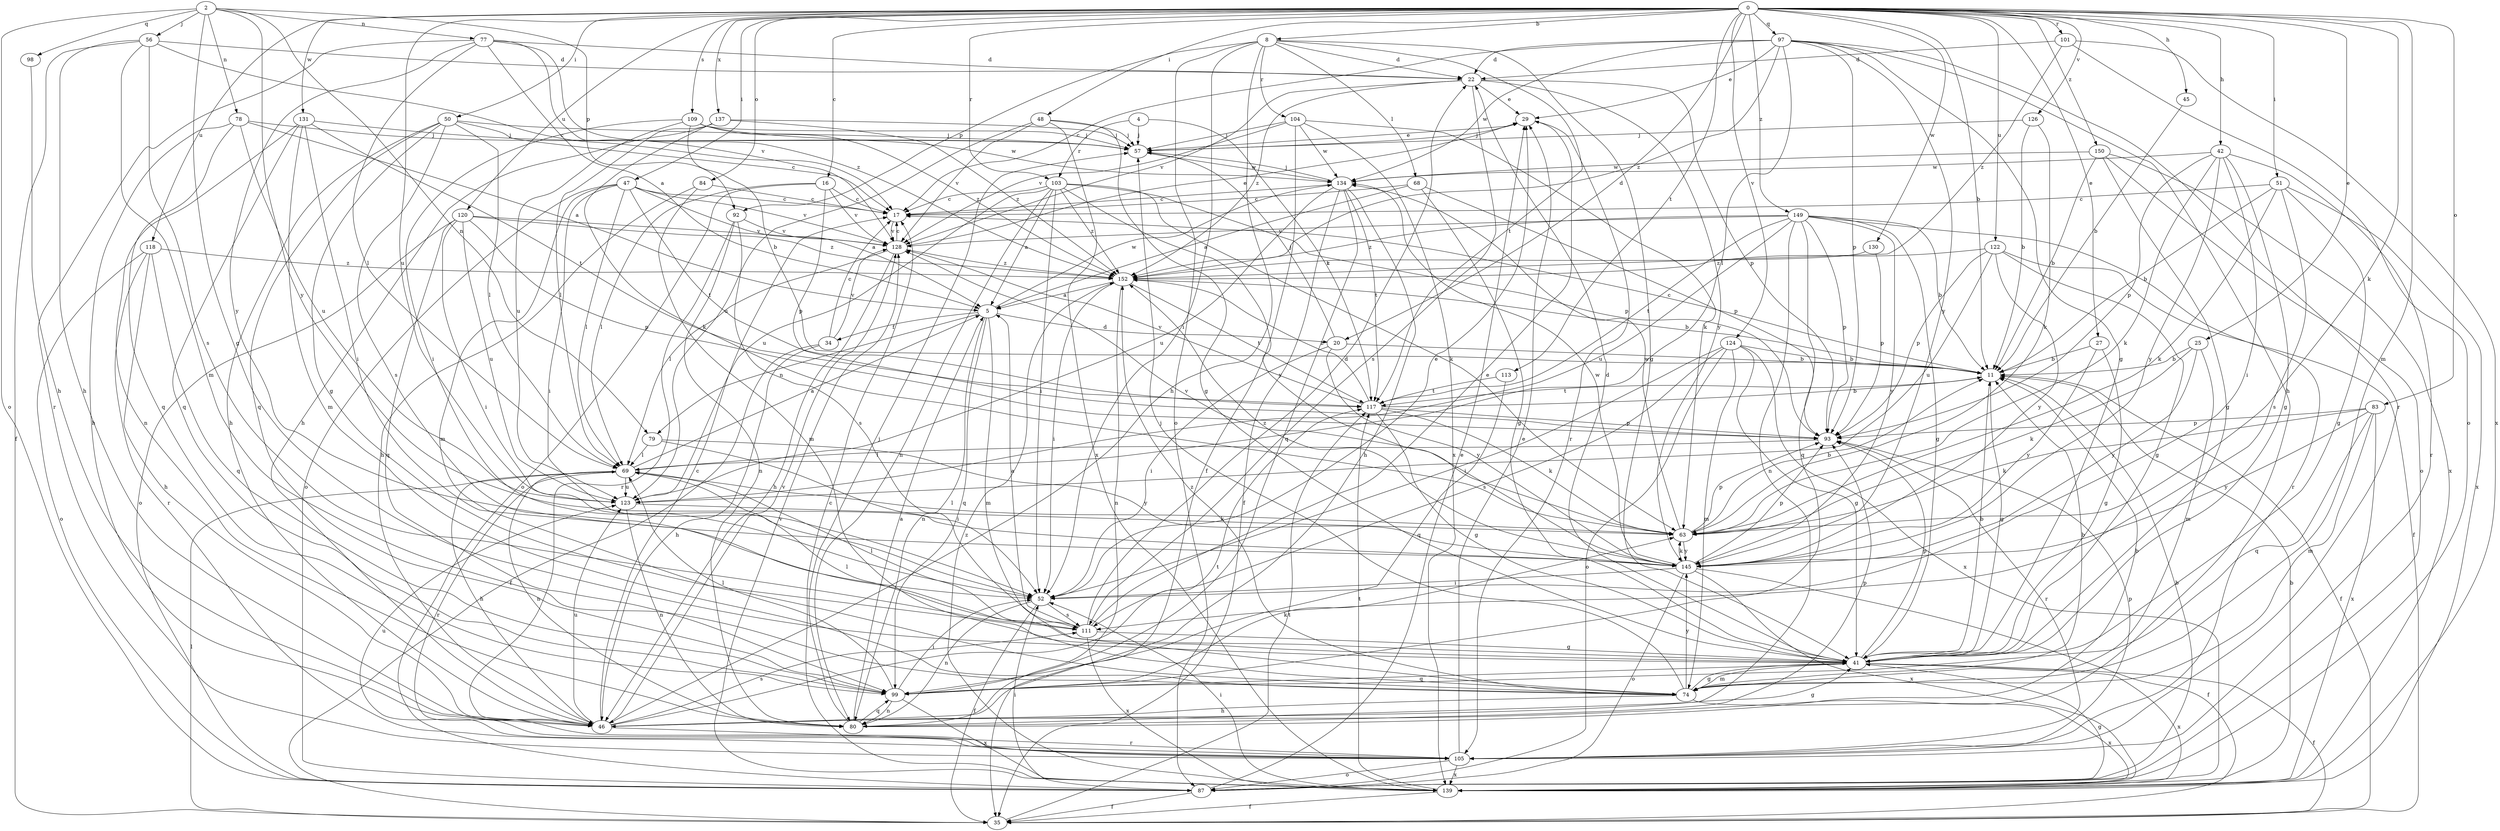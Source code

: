 strict digraph  {
0;
2;
4;
5;
8;
11;
16;
17;
20;
22;
25;
27;
29;
34;
35;
41;
42;
45;
46;
47;
48;
50;
51;
52;
56;
57;
63;
68;
69;
74;
77;
78;
79;
80;
83;
84;
87;
92;
93;
97;
98;
99;
101;
103;
104;
105;
109;
111;
113;
117;
118;
120;
122;
123;
124;
126;
128;
130;
131;
134;
137;
139;
145;
149;
150;
152;
0 -> 8  [label=b];
0 -> 11  [label=b];
0 -> 16  [label=c];
0 -> 20  [label=d];
0 -> 25  [label=e];
0 -> 27  [label=e];
0 -> 42  [label=h];
0 -> 45  [label=h];
0 -> 47  [label=i];
0 -> 48  [label=i];
0 -> 50  [label=i];
0 -> 51  [label=i];
0 -> 63  [label=k];
0 -> 74  [label=m];
0 -> 83  [label=o];
0 -> 84  [label=o];
0 -> 97  [label=q];
0 -> 101  [label=r];
0 -> 103  [label=r];
0 -> 109  [label=s];
0 -> 113  [label=t];
0 -> 118  [label=u];
0 -> 120  [label=u];
0 -> 122  [label=u];
0 -> 123  [label=u];
0 -> 124  [label=v];
0 -> 126  [label=v];
0 -> 130  [label=w];
0 -> 131  [label=w];
0 -> 137  [label=x];
0 -> 149  [label=z];
0 -> 150  [label=z];
2 -> 41  [label=g];
2 -> 56  [label=j];
2 -> 77  [label=n];
2 -> 78  [label=n];
2 -> 79  [label=n];
2 -> 87  [label=o];
2 -> 92  [label=p];
2 -> 98  [label=q];
2 -> 145  [label=y];
4 -> 57  [label=j];
4 -> 103  [label=r];
4 -> 117  [label=t];
5 -> 20  [label=d];
5 -> 34  [label=f];
5 -> 74  [label=m];
5 -> 79  [label=n];
5 -> 80  [label=n];
5 -> 99  [label=q];
5 -> 134  [label=w];
8 -> 22  [label=d];
8 -> 41  [label=g];
8 -> 46  [label=h];
8 -> 52  [label=i];
8 -> 68  [label=l];
8 -> 87  [label=o];
8 -> 92  [label=p];
8 -> 104  [label=r];
8 -> 117  [label=t];
11 -> 17  [label=c];
11 -> 35  [label=f];
11 -> 41  [label=g];
11 -> 117  [label=t];
16 -> 17  [label=c];
16 -> 69  [label=l];
16 -> 87  [label=o];
16 -> 93  [label=p];
16 -> 128  [label=v];
17 -> 128  [label=v];
20 -> 11  [label=b];
20 -> 52  [label=i];
20 -> 57  [label=j];
20 -> 145  [label=y];
22 -> 29  [label=e];
22 -> 93  [label=p];
22 -> 111  [label=s];
22 -> 128  [label=v];
22 -> 145  [label=y];
22 -> 152  [label=z];
25 -> 11  [label=b];
25 -> 63  [label=k];
25 -> 74  [label=m];
25 -> 145  [label=y];
27 -> 11  [label=b];
27 -> 41  [label=g];
27 -> 145  [label=y];
29 -> 57  [label=j];
29 -> 105  [label=r];
34 -> 17  [label=c];
34 -> 35  [label=f];
34 -> 46  [label=h];
34 -> 128  [label=v];
35 -> 69  [label=l];
35 -> 117  [label=t];
41 -> 11  [label=b];
41 -> 22  [label=d];
41 -> 35  [label=f];
41 -> 69  [label=l];
41 -> 74  [label=m];
41 -> 93  [label=p];
41 -> 99  [label=q];
41 -> 139  [label=x];
42 -> 41  [label=g];
42 -> 52  [label=i];
42 -> 63  [label=k];
42 -> 93  [label=p];
42 -> 105  [label=r];
42 -> 134  [label=w];
42 -> 145  [label=y];
45 -> 11  [label=b];
46 -> 17  [label=c];
46 -> 41  [label=g];
46 -> 105  [label=r];
46 -> 111  [label=s];
46 -> 117  [label=t];
46 -> 123  [label=u];
46 -> 128  [label=v];
47 -> 5  [label=a];
47 -> 17  [label=c];
47 -> 52  [label=i];
47 -> 69  [label=l];
47 -> 74  [label=m];
47 -> 87  [label=o];
47 -> 117  [label=t];
47 -> 128  [label=v];
48 -> 41  [label=g];
48 -> 57  [label=j];
48 -> 123  [label=u];
48 -> 128  [label=v];
48 -> 139  [label=x];
50 -> 17  [label=c];
50 -> 41  [label=g];
50 -> 46  [label=h];
50 -> 57  [label=j];
50 -> 69  [label=l];
50 -> 99  [label=q];
50 -> 111  [label=s];
51 -> 11  [label=b];
51 -> 17  [label=c];
51 -> 41  [label=g];
51 -> 63  [label=k];
51 -> 111  [label=s];
51 -> 139  [label=x];
52 -> 29  [label=e];
52 -> 35  [label=f];
52 -> 80  [label=n];
52 -> 111  [label=s];
56 -> 17  [label=c];
56 -> 22  [label=d];
56 -> 35  [label=f];
56 -> 46  [label=h];
56 -> 74  [label=m];
56 -> 111  [label=s];
57 -> 29  [label=e];
57 -> 134  [label=w];
63 -> 11  [label=b];
63 -> 69  [label=l];
63 -> 93  [label=p];
63 -> 128  [label=v];
63 -> 134  [label=w];
63 -> 145  [label=y];
68 -> 5  [label=a];
68 -> 17  [label=c];
68 -> 41  [label=g];
68 -> 93  [label=p];
69 -> 5  [label=a];
69 -> 46  [label=h];
69 -> 80  [label=n];
69 -> 105  [label=r];
69 -> 123  [label=u];
74 -> 11  [label=b];
74 -> 41  [label=g];
74 -> 46  [label=h];
74 -> 57  [label=j];
74 -> 139  [label=x];
74 -> 145  [label=y];
74 -> 152  [label=z];
77 -> 5  [label=a];
77 -> 22  [label=d];
77 -> 69  [label=l];
77 -> 105  [label=r];
77 -> 128  [label=v];
77 -> 145  [label=y];
77 -> 152  [label=z];
78 -> 5  [label=a];
78 -> 46  [label=h];
78 -> 57  [label=j];
78 -> 99  [label=q];
78 -> 123  [label=u];
79 -> 52  [label=i];
79 -> 69  [label=l];
79 -> 145  [label=y];
80 -> 5  [label=a];
80 -> 11  [label=b];
80 -> 57  [label=j];
80 -> 93  [label=p];
80 -> 99  [label=q];
83 -> 63  [label=k];
83 -> 74  [label=m];
83 -> 93  [label=p];
83 -> 99  [label=q];
83 -> 139  [label=x];
83 -> 145  [label=y];
84 -> 17  [label=c];
84 -> 46  [label=h];
84 -> 74  [label=m];
87 -> 11  [label=b];
87 -> 29  [label=e];
87 -> 35  [label=f];
87 -> 41  [label=g];
87 -> 52  [label=i];
92 -> 80  [label=n];
92 -> 105  [label=r];
92 -> 111  [label=s];
92 -> 128  [label=v];
93 -> 69  [label=l];
93 -> 105  [label=r];
97 -> 17  [label=c];
97 -> 22  [label=d];
97 -> 29  [label=e];
97 -> 41  [label=g];
97 -> 46  [label=h];
97 -> 69  [label=l];
97 -> 93  [label=p];
97 -> 105  [label=r];
97 -> 134  [label=w];
97 -> 145  [label=y];
97 -> 152  [label=z];
98 -> 46  [label=h];
99 -> 52  [label=i];
99 -> 63  [label=k];
99 -> 69  [label=l];
99 -> 80  [label=n];
99 -> 139  [label=x];
101 -> 22  [label=d];
101 -> 87  [label=o];
101 -> 139  [label=x];
101 -> 152  [label=z];
103 -> 5  [label=a];
103 -> 17  [label=c];
103 -> 52  [label=i];
103 -> 63  [label=k];
103 -> 80  [label=n];
103 -> 93  [label=p];
103 -> 123  [label=u];
103 -> 145  [label=y];
103 -> 152  [label=z];
104 -> 35  [label=f];
104 -> 57  [label=j];
104 -> 63  [label=k];
104 -> 128  [label=v];
104 -> 134  [label=w];
104 -> 139  [label=x];
105 -> 29  [label=e];
105 -> 87  [label=o];
105 -> 93  [label=p];
105 -> 123  [label=u];
105 -> 139  [label=x];
109 -> 11  [label=b];
109 -> 52  [label=i];
109 -> 57  [label=j];
109 -> 123  [label=u];
109 -> 134  [label=w];
109 -> 152  [label=z];
111 -> 5  [label=a];
111 -> 22  [label=d];
111 -> 29  [label=e];
111 -> 41  [label=g];
111 -> 69  [label=l];
111 -> 139  [label=x];
113 -> 99  [label=q];
113 -> 117  [label=t];
117 -> 11  [label=b];
117 -> 41  [label=g];
117 -> 63  [label=k];
117 -> 93  [label=p];
117 -> 128  [label=v];
117 -> 152  [label=z];
118 -> 46  [label=h];
118 -> 87  [label=o];
118 -> 99  [label=q];
118 -> 105  [label=r];
118 -> 152  [label=z];
120 -> 52  [label=i];
120 -> 87  [label=o];
120 -> 93  [label=p];
120 -> 99  [label=q];
120 -> 123  [label=u];
120 -> 128  [label=v];
120 -> 152  [label=z];
122 -> 35  [label=f];
122 -> 41  [label=g];
122 -> 93  [label=p];
122 -> 123  [label=u];
122 -> 145  [label=y];
122 -> 152  [label=z];
123 -> 63  [label=k];
123 -> 80  [label=n];
124 -> 11  [label=b];
124 -> 41  [label=g];
124 -> 52  [label=i];
124 -> 74  [label=m];
124 -> 87  [label=o];
124 -> 111  [label=s];
124 -> 139  [label=x];
126 -> 11  [label=b];
126 -> 57  [label=j];
126 -> 63  [label=k];
128 -> 17  [label=c];
128 -> 29  [label=e];
128 -> 46  [label=h];
128 -> 69  [label=l];
128 -> 152  [label=z];
130 -> 93  [label=p];
130 -> 152  [label=z];
131 -> 52  [label=i];
131 -> 57  [label=j];
131 -> 74  [label=m];
131 -> 80  [label=n];
131 -> 99  [label=q];
131 -> 117  [label=t];
134 -> 17  [label=c];
134 -> 35  [label=f];
134 -> 46  [label=h];
134 -> 57  [label=j];
134 -> 99  [label=q];
134 -> 117  [label=t];
134 -> 123  [label=u];
137 -> 46  [label=h];
137 -> 57  [label=j];
137 -> 63  [label=k];
137 -> 69  [label=l];
137 -> 152  [label=z];
139 -> 11  [label=b];
139 -> 17  [label=c];
139 -> 35  [label=f];
139 -> 52  [label=i];
139 -> 117  [label=t];
139 -> 128  [label=v];
139 -> 152  [label=z];
145 -> 35  [label=f];
145 -> 52  [label=i];
145 -> 63  [label=k];
145 -> 87  [label=o];
145 -> 93  [label=p];
145 -> 134  [label=w];
145 -> 139  [label=x];
145 -> 152  [label=z];
149 -> 11  [label=b];
149 -> 41  [label=g];
149 -> 80  [label=n];
149 -> 93  [label=p];
149 -> 99  [label=q];
149 -> 105  [label=r];
149 -> 117  [label=t];
149 -> 123  [label=u];
149 -> 128  [label=v];
149 -> 145  [label=y];
149 -> 152  [label=z];
150 -> 11  [label=b];
150 -> 41  [label=g];
150 -> 87  [label=o];
150 -> 134  [label=w];
150 -> 139  [label=x];
152 -> 5  [label=a];
152 -> 11  [label=b];
152 -> 52  [label=i];
152 -> 80  [label=n];
152 -> 117  [label=t];
}
